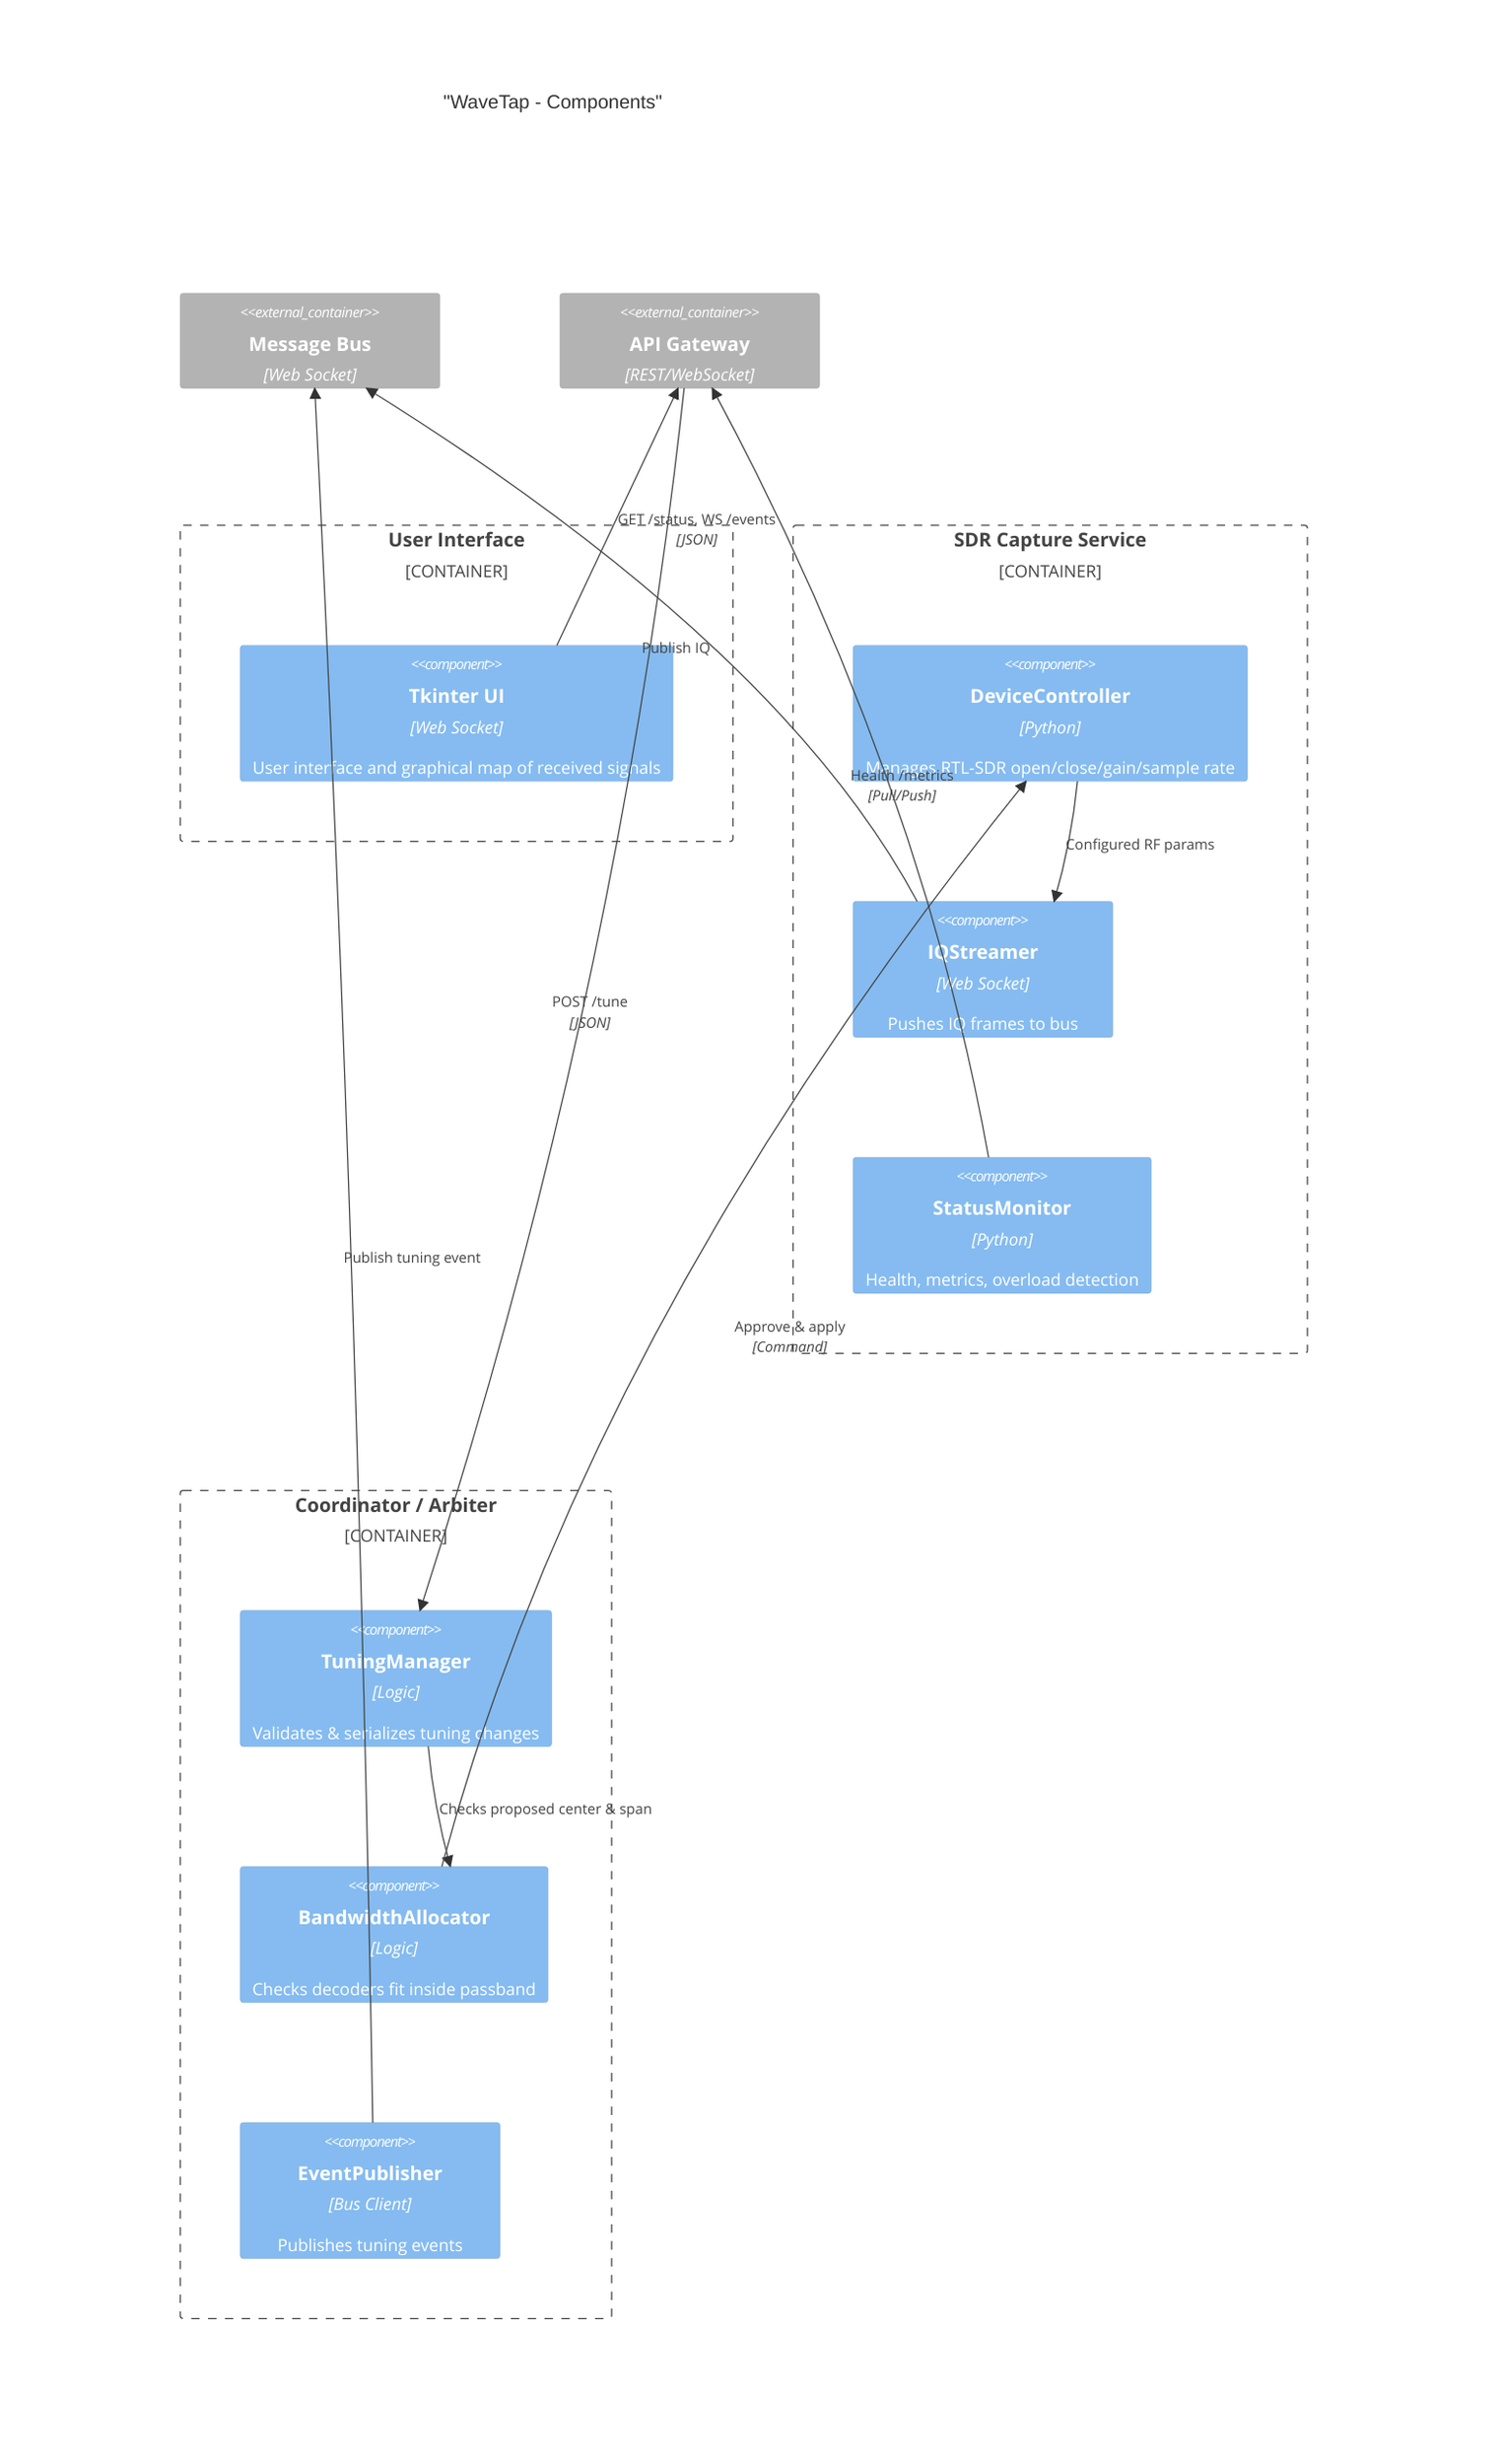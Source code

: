 C4Component
title "WaveTap - Components"

Container_Ext(bus, "Message Bus", "Web Socket")
Container_Ext(api, "API Gateway", "REST/WebSocket")

Container_Boundary(gui, "User Interface") {
  Component(py_ui, "Tkinter UI", "Web Socket", "User interface and graphical map of received signals")
}

Container_Boundary(cap, "SDR Capture Service") {
  Component(dev_ctrl, "DeviceController", "Python", "Manages RTL-SDR open/close/gain/sample rate")
  Component(streamer, "IQStreamer", "Web Socket", "Pushes IQ frames to bus")
  Component(stat_mon, "StatusMonitor", "Python", "Health, metrics, overload detection")
}

Container_Boundary(coord, "Coordinator / Arbiter") {
  Component(tun_mgr, "TuningManager", "Logic", "Validates & serializes tuning changes")
  Component(bw_alloc, "BandwidthAllocator", "Logic", "Checks decoders fit inside passband")
  Component(notify, "EventPublisher", "Bus Client", "Publishes tuning events")
}

Rel(py_ui, api, "GET /status, WS /events", "JSON")
Rel(api, tun_mgr, "POST /tune", "JSON")
Rel(tun_mgr, bw_alloc, "Checks proposed center & span")
Rel(bw_alloc, dev_ctrl, "Approve & apply", "Command")
Rel(dev_ctrl, streamer, "Configured RF params")
Rel(streamer, bus, "Publish IQ")
Rel(notify, bus, "Publish tuning event")
Rel(stat_mon, api, "Health /metrics", "Pull/Push")